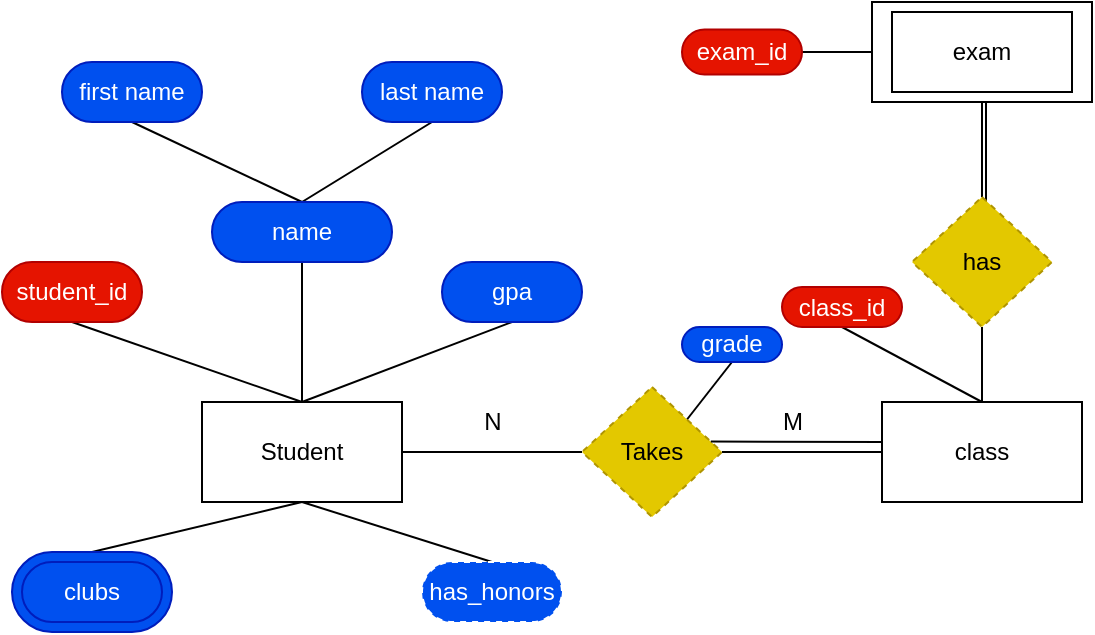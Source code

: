 <mxfile>
    <diagram id="pKATGjoeQrO-SwX07STA" name="Page-1">
        <mxGraphModel dx="366" dy="274" grid="1" gridSize="10" guides="1" tooltips="1" connect="1" arrows="1" fold="1" page="1" pageScale="1" pageWidth="827" pageHeight="1169" math="0" shadow="0">
            <root>
                <mxCell id="0"/>
                <mxCell id="1" parent="0"/>
                <mxCell id="53" style="edgeStyle=none;html=1;exitX=0.5;exitY=1;exitDx=0;exitDy=0;endArrow=none;endFill=0;" edge="1" parent="1">
                    <mxGeometry relative="1" as="geometry">
                        <mxPoint x="622" y="120" as="sourcePoint"/>
                        <mxPoint x="622" y="180" as="targetPoint"/>
                    </mxGeometry>
                </mxCell>
                <mxCell id="50" style="edgeStyle=none;html=1;exitX=0.5;exitY=1;exitDx=0;exitDy=0;entryX=0.5;entryY=0;entryDx=0;entryDy=0;endArrow=none;endFill=0;" edge="1" parent="1" source="41" target="48">
                    <mxGeometry relative="1" as="geometry"/>
                </mxCell>
                <mxCell id="55" style="edgeStyle=none;html=1;exitX=0;exitY=0.5;exitDx=0;exitDy=0;entryX=1;entryY=0.5;entryDx=0;entryDy=0;endArrow=none;endFill=0;" edge="1" parent="1" source="41" target="54">
                    <mxGeometry relative="1" as="geometry"/>
                </mxCell>
                <mxCell id="41" value="" style="rounded=0;whiteSpace=wrap;html=1;" vertex="1" parent="1">
                    <mxGeometry x="565" y="70" width="110" height="50" as="geometry"/>
                </mxCell>
                <mxCell id="21" style="edgeStyle=none;html=1;exitX=0.5;exitY=0;exitDx=0;exitDy=0;entryX=0.5;entryY=1;entryDx=0;entryDy=0;endArrow=none;endFill=0;" parent="1" source="20" target="6" edge="1">
                    <mxGeometry relative="1" as="geometry"/>
                </mxCell>
                <mxCell id="20" value="" style="rounded=1;whiteSpace=wrap;html=1;arcSize=50;fillColor=#0050ef;fontColor=#ffffff;strokeColor=#001DBC;" parent="1" vertex="1">
                    <mxGeometry x="135" y="345" width="80" height="40" as="geometry"/>
                </mxCell>
                <mxCell id="3" style="edgeStyle=none;html=1;exitX=0.5;exitY=0;exitDx=0;exitDy=0;entryX=0.5;entryY=1;entryDx=0;entryDy=0;endArrow=none;endFill=0;" parent="1" source="6" target="7" edge="1">
                    <mxGeometry relative="1" as="geometry"/>
                </mxCell>
                <mxCell id="5" style="edgeStyle=none;html=1;exitX=0.5;exitY=0;exitDx=0;exitDy=0;entryX=0.5;entryY=1;entryDx=0;entryDy=0;endArrow=none;endFill=0;" parent="1" source="6" target="9" edge="1">
                    <mxGeometry relative="1" as="geometry"/>
                </mxCell>
                <mxCell id="15" style="edgeStyle=none;html=1;exitX=0.5;exitY=0;exitDx=0;exitDy=0;entryX=0.5;entryY=1;entryDx=0;entryDy=0;endArrow=none;endFill=0;" parent="1" source="6" target="12" edge="1">
                    <mxGeometry relative="1" as="geometry"/>
                </mxCell>
                <mxCell id="6" value="Student" style="rounded=0;whiteSpace=wrap;html=1;" parent="1" vertex="1">
                    <mxGeometry x="230" y="270" width="100" height="50" as="geometry"/>
                </mxCell>
                <mxCell id="7" value="student_id" style="rounded=1;whiteSpace=wrap;html=1;arcSize=50;fillColor=#e51400;fontColor=#ffffff;strokeColor=#B20000;" parent="1" vertex="1">
                    <mxGeometry x="130" y="200" width="70" height="30" as="geometry"/>
                </mxCell>
                <mxCell id="9" value="gpa" style="rounded=1;whiteSpace=wrap;html=1;arcSize=50;fillColor=#0050ef;fontColor=#ffffff;strokeColor=#001DBC;" parent="1" vertex="1">
                    <mxGeometry x="350" y="200" width="70" height="30" as="geometry"/>
                </mxCell>
                <mxCell id="17" style="edgeStyle=none;html=1;exitX=0.5;exitY=0;exitDx=0;exitDy=0;entryX=0.5;entryY=1;entryDx=0;entryDy=0;endArrow=none;endFill=0;" parent="1" source="12" target="14" edge="1">
                    <mxGeometry relative="1" as="geometry"/>
                </mxCell>
                <mxCell id="18" style="edgeStyle=none;html=1;exitX=0.5;exitY=0;exitDx=0;exitDy=0;entryX=0.5;entryY=1;entryDx=0;entryDy=0;endArrow=none;endFill=0;" parent="1" source="12" target="13" edge="1">
                    <mxGeometry relative="1" as="geometry"/>
                </mxCell>
                <mxCell id="12" value="name" style="rounded=1;whiteSpace=wrap;html=1;arcSize=50;fillColor=#0050ef;fontColor=#ffffff;strokeColor=#001DBC;" parent="1" vertex="1">
                    <mxGeometry x="235" y="170" width="90" height="30" as="geometry"/>
                </mxCell>
                <mxCell id="13" value="last name" style="rounded=1;whiteSpace=wrap;html=1;arcSize=50;fillColor=#0050ef;fontColor=#ffffff;strokeColor=#001DBC;" parent="1" vertex="1">
                    <mxGeometry x="310" y="100" width="70" height="30" as="geometry"/>
                </mxCell>
                <mxCell id="14" value="first name" style="rounded=1;whiteSpace=wrap;html=1;arcSize=50;fillColor=#0050ef;fontColor=#ffffff;strokeColor=#001DBC;" parent="1" vertex="1">
                    <mxGeometry x="160" y="100" width="70" height="30" as="geometry"/>
                </mxCell>
                <mxCell id="19" value="clubs" style="rounded=1;whiteSpace=wrap;html=1;arcSize=50;fillColor=#0050ef;fontColor=#ffffff;strokeColor=#001DBC;" parent="1" vertex="1">
                    <mxGeometry x="140" y="350" width="70" height="30" as="geometry"/>
                </mxCell>
                <mxCell id="25" style="edgeStyle=none;html=1;exitX=0.5;exitY=0;exitDx=0;exitDy=0;entryX=0.5;entryY=1;entryDx=0;entryDy=0;endArrow=none;endFill=0;" parent="1" source="23" target="6" edge="1">
                    <mxGeometry relative="1" as="geometry"/>
                </mxCell>
                <mxCell id="23" value="has_honors" style="rounded=1;whiteSpace=wrap;html=1;arcSize=50;fillColor=#0050ef;fontColor=#ffffff;strokeColor=#FFFFFF;fillStyle=auto;dashed=1;strokeWidth=1;perimeterSpacing=0;" parent="1" vertex="1">
                    <mxGeometry x="340" y="350" width="70" height="30" as="geometry"/>
                </mxCell>
                <mxCell id="28" style="edgeStyle=none;html=1;exitX=0.5;exitY=0;exitDx=0;exitDy=0;entryX=0.5;entryY=1;entryDx=0;entryDy=0;endArrow=none;endFill=0;" parent="1" source="26" target="27" edge="1">
                    <mxGeometry relative="1" as="geometry"/>
                </mxCell>
                <mxCell id="26" value="class&lt;br&gt;" style="rounded=0;whiteSpace=wrap;html=1;" parent="1" vertex="1">
                    <mxGeometry x="570" y="270" width="100" height="50" as="geometry"/>
                </mxCell>
                <mxCell id="27" value="class_id" style="rounded=1;whiteSpace=wrap;html=1;arcSize=50;fillColor=#e51400;fontColor=#ffffff;strokeColor=#B20000;" parent="1" vertex="1">
                    <mxGeometry x="520" y="212.5" width="60" height="20" as="geometry"/>
                </mxCell>
                <mxCell id="30" style="edgeStyle=none;html=1;exitX=0;exitY=0.5;exitDx=0;exitDy=0;entryX=1;entryY=0.5;entryDx=0;entryDy=0;endArrow=none;endFill=0;" parent="1" source="29" target="6" edge="1">
                    <mxGeometry relative="1" as="geometry"/>
                </mxCell>
                <mxCell id="31" style="edgeStyle=none;html=1;exitX=1;exitY=0.5;exitDx=0;exitDy=0;endArrow=none;endFill=0;" parent="1" source="29" target="26" edge="1">
                    <mxGeometry relative="1" as="geometry"/>
                </mxCell>
                <mxCell id="38" style="edgeStyle=none;html=1;exitX=1;exitY=0;exitDx=0;exitDy=0;entryX=0.5;entryY=1;entryDx=0;entryDy=0;endArrow=none;endFill=0;" edge="1" parent="1" source="29" target="37">
                    <mxGeometry relative="1" as="geometry"/>
                </mxCell>
                <mxCell id="29" value="Takes" style="rhombus;whiteSpace=wrap;html=1;dashed=1;fillStyle=auto;strokeColor=#B09500;strokeWidth=1;fillColor=#e3c800;fontColor=#000000;" parent="1" vertex="1">
                    <mxGeometry x="420" y="262.5" width="70" height="65" as="geometry"/>
                </mxCell>
                <mxCell id="33" style="edgeStyle=none;html=1;exitX=0.92;exitY=0.42;exitDx=0;exitDy=0;endArrow=none;endFill=0;exitPerimeter=0;" parent="1" source="29" edge="1">
                    <mxGeometry relative="1" as="geometry">
                        <mxPoint x="490" y="290" as="sourcePoint"/>
                        <mxPoint x="570" y="290" as="targetPoint"/>
                    </mxGeometry>
                </mxCell>
                <mxCell id="35" value="M" style="text;html=1;align=center;verticalAlign=middle;resizable=0;points=[];autosize=1;strokeColor=none;fillColor=none;" parent="1" vertex="1">
                    <mxGeometry x="510" y="265" width="30" height="30" as="geometry"/>
                </mxCell>
                <mxCell id="37" value="grade" style="rounded=1;whiteSpace=wrap;html=1;arcSize=50;fillColor=#0050ef;fontColor=#ffffff;strokeColor=#001DBC;" vertex="1" parent="1">
                    <mxGeometry x="470" y="232.5" width="50" height="17.5" as="geometry"/>
                </mxCell>
                <mxCell id="39" value="N" style="text;html=1;align=center;verticalAlign=middle;resizable=0;points=[];autosize=1;strokeColor=none;fillColor=none;" vertex="1" parent="1">
                    <mxGeometry x="360" y="265" width="30" height="30" as="geometry"/>
                </mxCell>
                <mxCell id="40" value="exam" style="rounded=0;whiteSpace=wrap;html=1;" vertex="1" parent="1">
                    <mxGeometry x="575" y="75" width="90" height="40" as="geometry"/>
                </mxCell>
                <mxCell id="51" style="edgeStyle=none;html=1;exitX=0.5;exitY=1;exitDx=0;exitDy=0;entryX=0.5;entryY=0;entryDx=0;entryDy=0;endArrow=none;endFill=0;" edge="1" parent="1" source="48" target="26">
                    <mxGeometry relative="1" as="geometry"/>
                </mxCell>
                <mxCell id="48" value="has" style="rhombus;whiteSpace=wrap;html=1;dashed=1;fillStyle=auto;strokeColor=#B09500;strokeWidth=1;fillColor=#e3c800;fontColor=#000000;" vertex="1" parent="1">
                    <mxGeometry x="585" y="167.5" width="70" height="65" as="geometry"/>
                </mxCell>
                <mxCell id="54" value="exam_id" style="rounded=1;whiteSpace=wrap;html=1;arcSize=50;fillColor=#e51400;fontColor=#ffffff;strokeColor=#B20000;" vertex="1" parent="1">
                    <mxGeometry x="470" y="83.75" width="60" height="22.5" as="geometry"/>
                </mxCell>
            </root>
        </mxGraphModel>
    </diagram>
</mxfile>